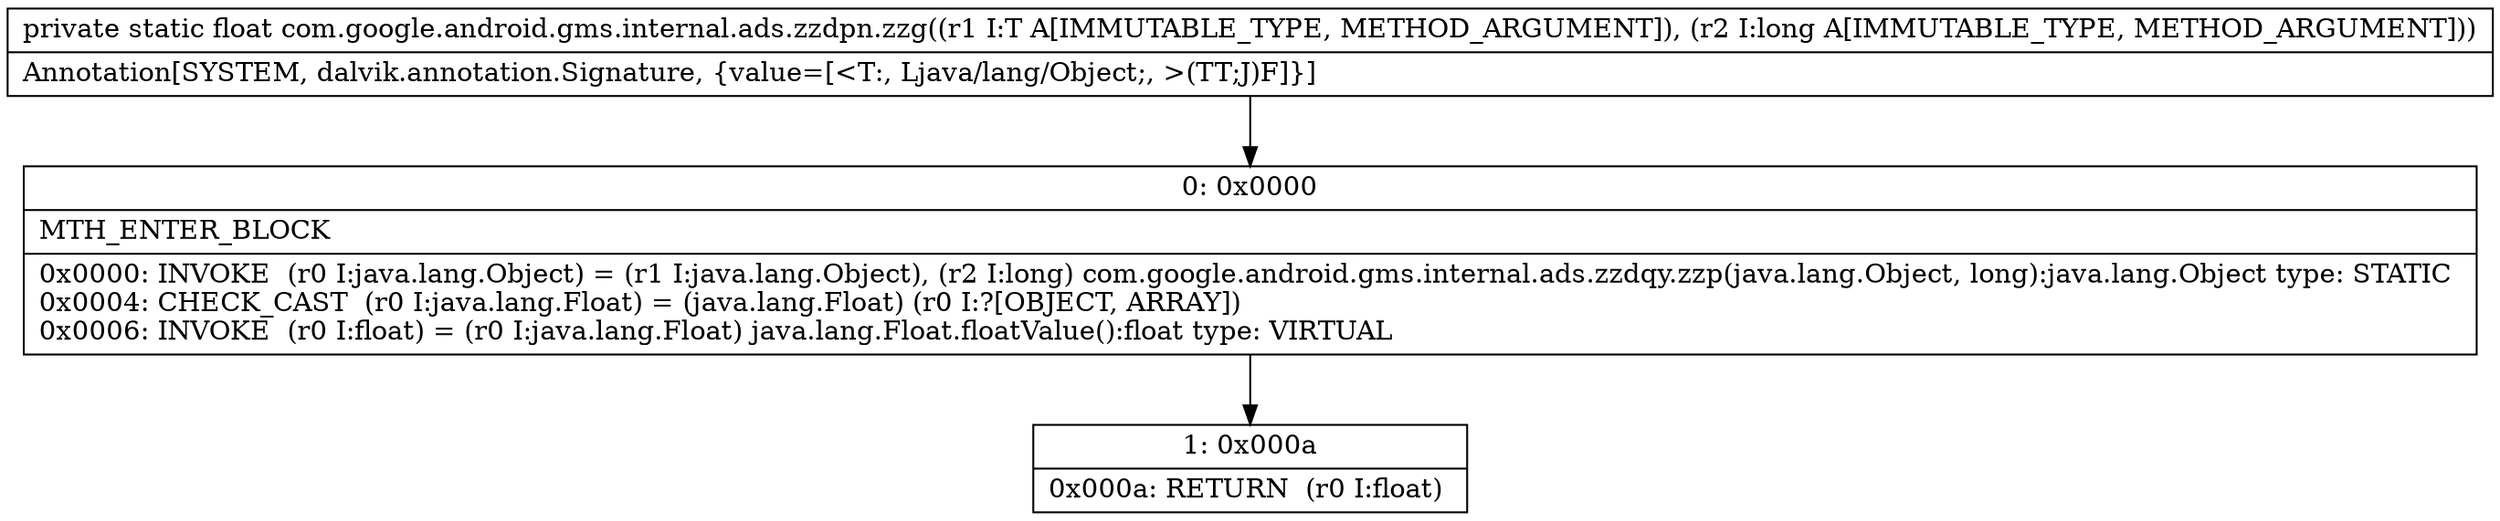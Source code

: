 digraph "CFG forcom.google.android.gms.internal.ads.zzdpn.zzg(Ljava\/lang\/Object;J)F" {
Node_0 [shape=record,label="{0\:\ 0x0000|MTH_ENTER_BLOCK\l|0x0000: INVOKE  (r0 I:java.lang.Object) = (r1 I:java.lang.Object), (r2 I:long) com.google.android.gms.internal.ads.zzdqy.zzp(java.lang.Object, long):java.lang.Object type: STATIC \l0x0004: CHECK_CAST  (r0 I:java.lang.Float) = (java.lang.Float) (r0 I:?[OBJECT, ARRAY]) \l0x0006: INVOKE  (r0 I:float) = (r0 I:java.lang.Float) java.lang.Float.floatValue():float type: VIRTUAL \l}"];
Node_1 [shape=record,label="{1\:\ 0x000a|0x000a: RETURN  (r0 I:float) \l}"];
MethodNode[shape=record,label="{private static float com.google.android.gms.internal.ads.zzdpn.zzg((r1 I:T A[IMMUTABLE_TYPE, METHOD_ARGUMENT]), (r2 I:long A[IMMUTABLE_TYPE, METHOD_ARGUMENT]))  | Annotation[SYSTEM, dalvik.annotation.Signature, \{value=[\<T:, Ljava\/lang\/Object;, \>(TT;J)F]\}]\l}"];
MethodNode -> Node_0;
Node_0 -> Node_1;
}

